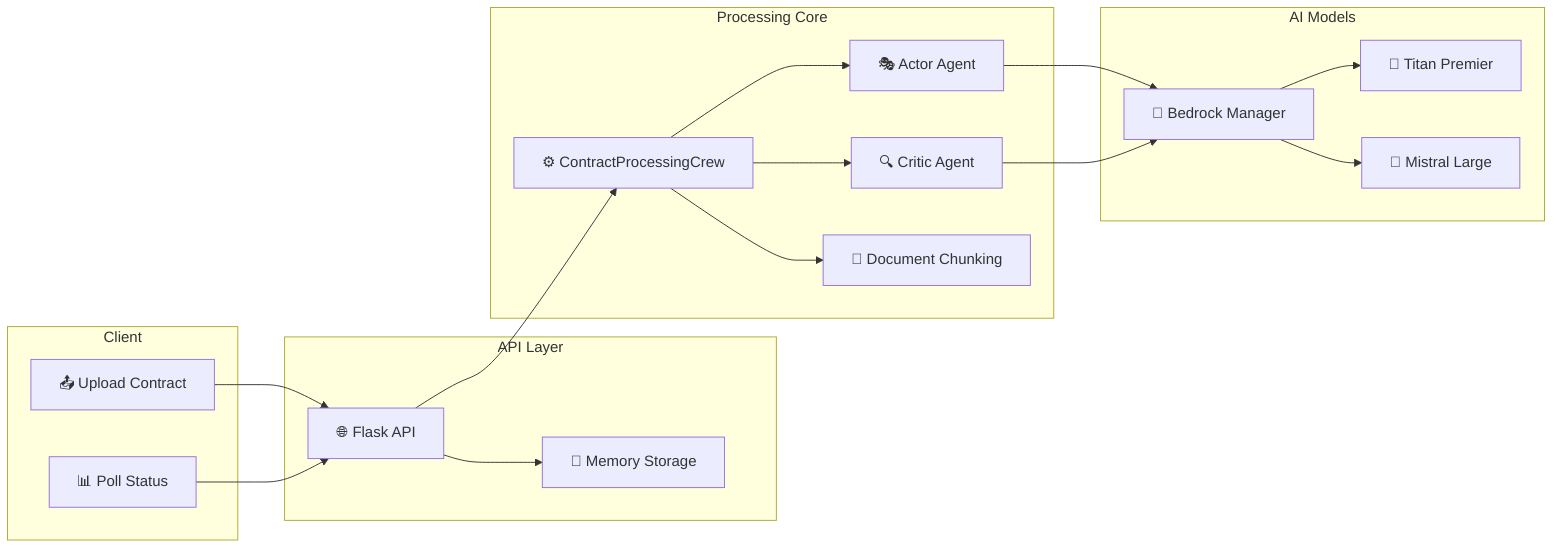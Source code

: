flowchart LR
  subgraph "Client"
    U[📤 Upload Contract]
    P[📊 Poll Status]
  end

  subgraph "API Layer"
    A[🌐 Flask API]
    M[💾 Memory Storage]
  end

  subgraph "Processing Core"
    C[⚙️ ContractProcessingCrew]
    AC[🎭 Actor Agent]
    CR[🔍 Critic Agent]
    DCM[📄 Document Chunking]
  end

  subgraph "AI Models"
    BR[🤖 Bedrock Manager]
    T[🧠 Titan Premier]
    ML[🧠 Mistral Large]
  end

  U --> A
  P --> A
  A --> M
  A --> C
  C --> AC
  C --> CR
  C --> DCM
  AC --> BR
  CR --> BR
  BR --> T
  BR --> ML